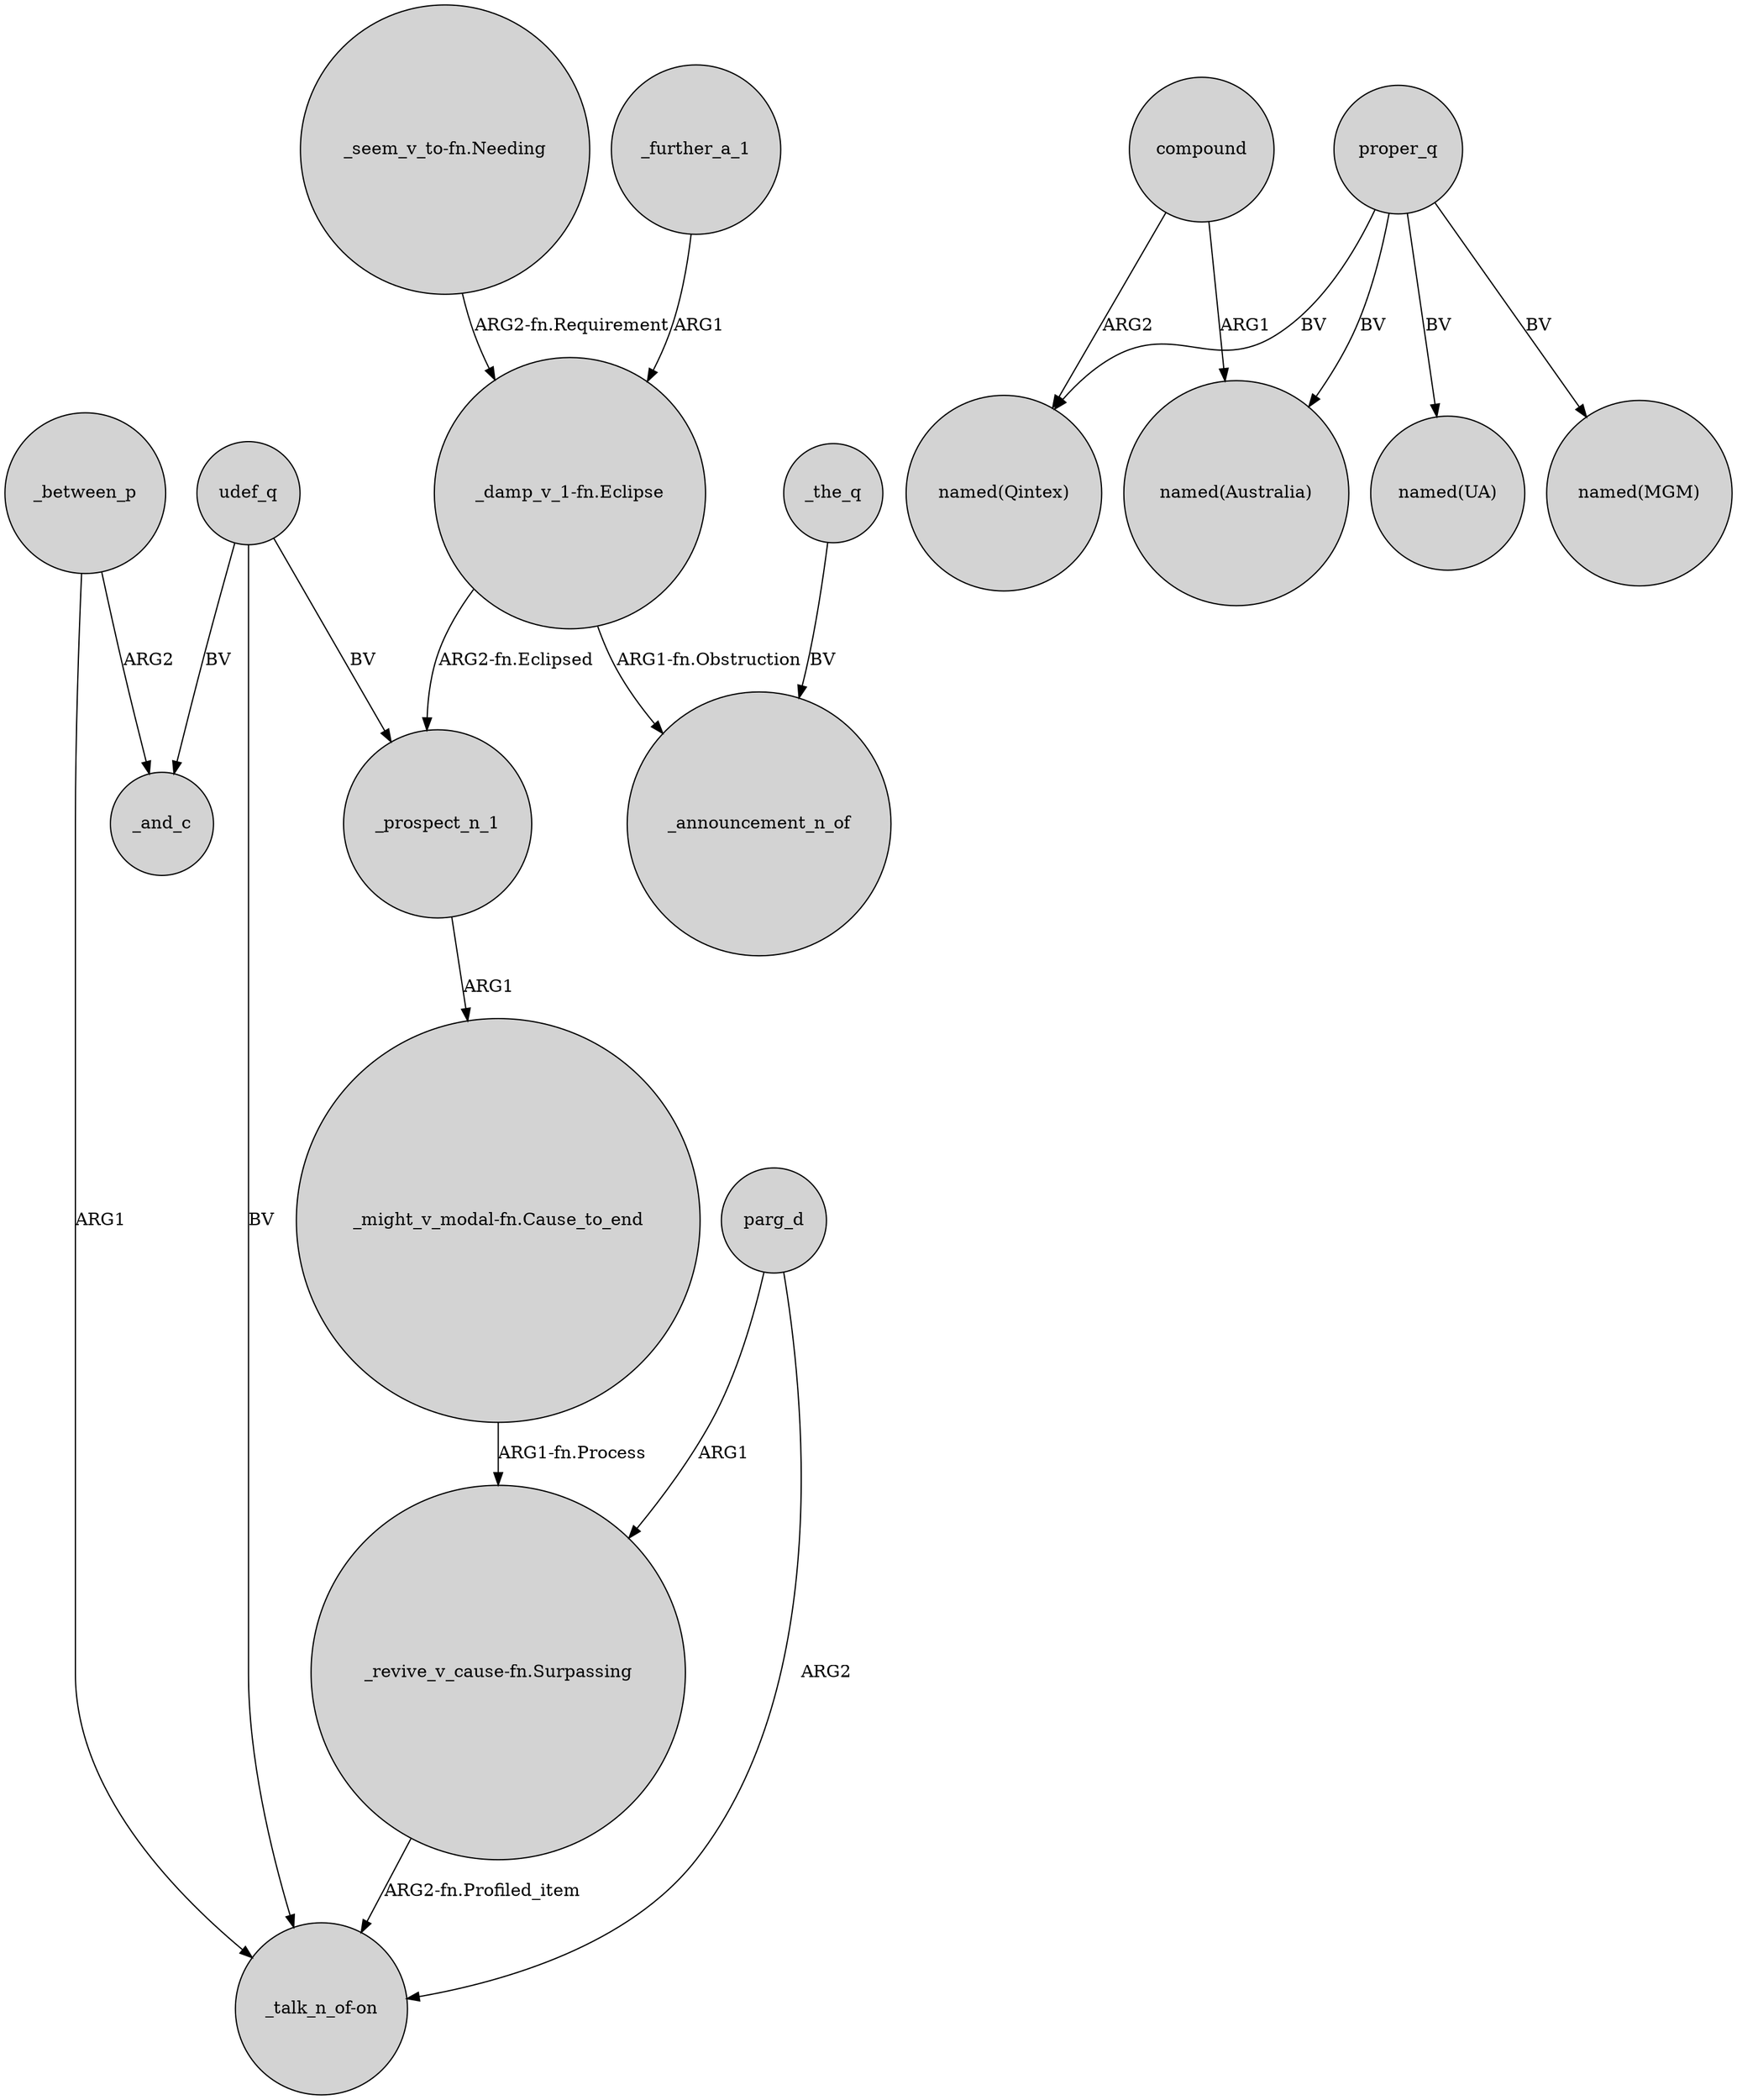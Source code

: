 digraph {
	node [shape=circle style=filled]
	_between_p -> "_talk_n_of-on" [label=ARG1]
	_prospect_n_1 -> "_might_v_modal-fn.Cause_to_end" [label=ARG1]
	"_seem_v_to-fn.Needing" -> "_damp_v_1-fn.Eclipse" [label="ARG2-fn.Requirement"]
	_the_q -> _announcement_n_of [label=BV]
	udef_q -> _prospect_n_1 [label=BV]
	_further_a_1 -> "_damp_v_1-fn.Eclipse" [label=ARG1]
	parg_d -> "_revive_v_cause-fn.Surpassing" [label=ARG1]
	"_might_v_modal-fn.Cause_to_end" -> "_revive_v_cause-fn.Surpassing" [label="ARG1-fn.Process"]
	proper_q -> "named(Australia)" [label=BV]
	udef_q -> _and_c [label=BV]
	proper_q -> "named(MGM)" [label=BV]
	"_damp_v_1-fn.Eclipse" -> _prospect_n_1 [label="ARG2-fn.Eclipsed"]
	"_damp_v_1-fn.Eclipse" -> _announcement_n_of [label="ARG1-fn.Obstruction"]
	compound -> "named(Qintex)" [label=ARG2]
	proper_q -> "named(Qintex)" [label=BV]
	proper_q -> "named(UA)" [label=BV]
	"_revive_v_cause-fn.Surpassing" -> "_talk_n_of-on" [label="ARG2-fn.Profiled_item"]
	compound -> "named(Australia)" [label=ARG1]
	parg_d -> "_talk_n_of-on" [label=ARG2]
	udef_q -> "_talk_n_of-on" [label=BV]
	_between_p -> _and_c [label=ARG2]
}
